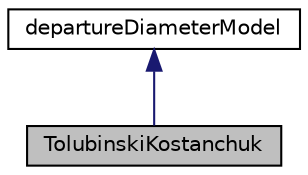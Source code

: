 digraph "TolubinskiKostanchuk"
{
  bgcolor="transparent";
  edge [fontname="Helvetica",fontsize="10",labelfontname="Helvetica",labelfontsize="10"];
  node [fontname="Helvetica",fontsize="10",shape=record];
  Node1 [label="TolubinskiKostanchuk",height=0.2,width=0.4,color="black", fillcolor="grey75", style="filled" fontcolor="black"];
  Node2 -> Node1 [dir="back",color="midnightblue",fontsize="10",style="solid",fontname="Helvetica"];
  Node2 [label="departureDiameterModel",height=0.2,width=0.4,color="black",URL="$classFoam_1_1wallBoilingModels_1_1departureDiameterModel.html",tooltip="Base class for bubble departure diameter models. "];
}
